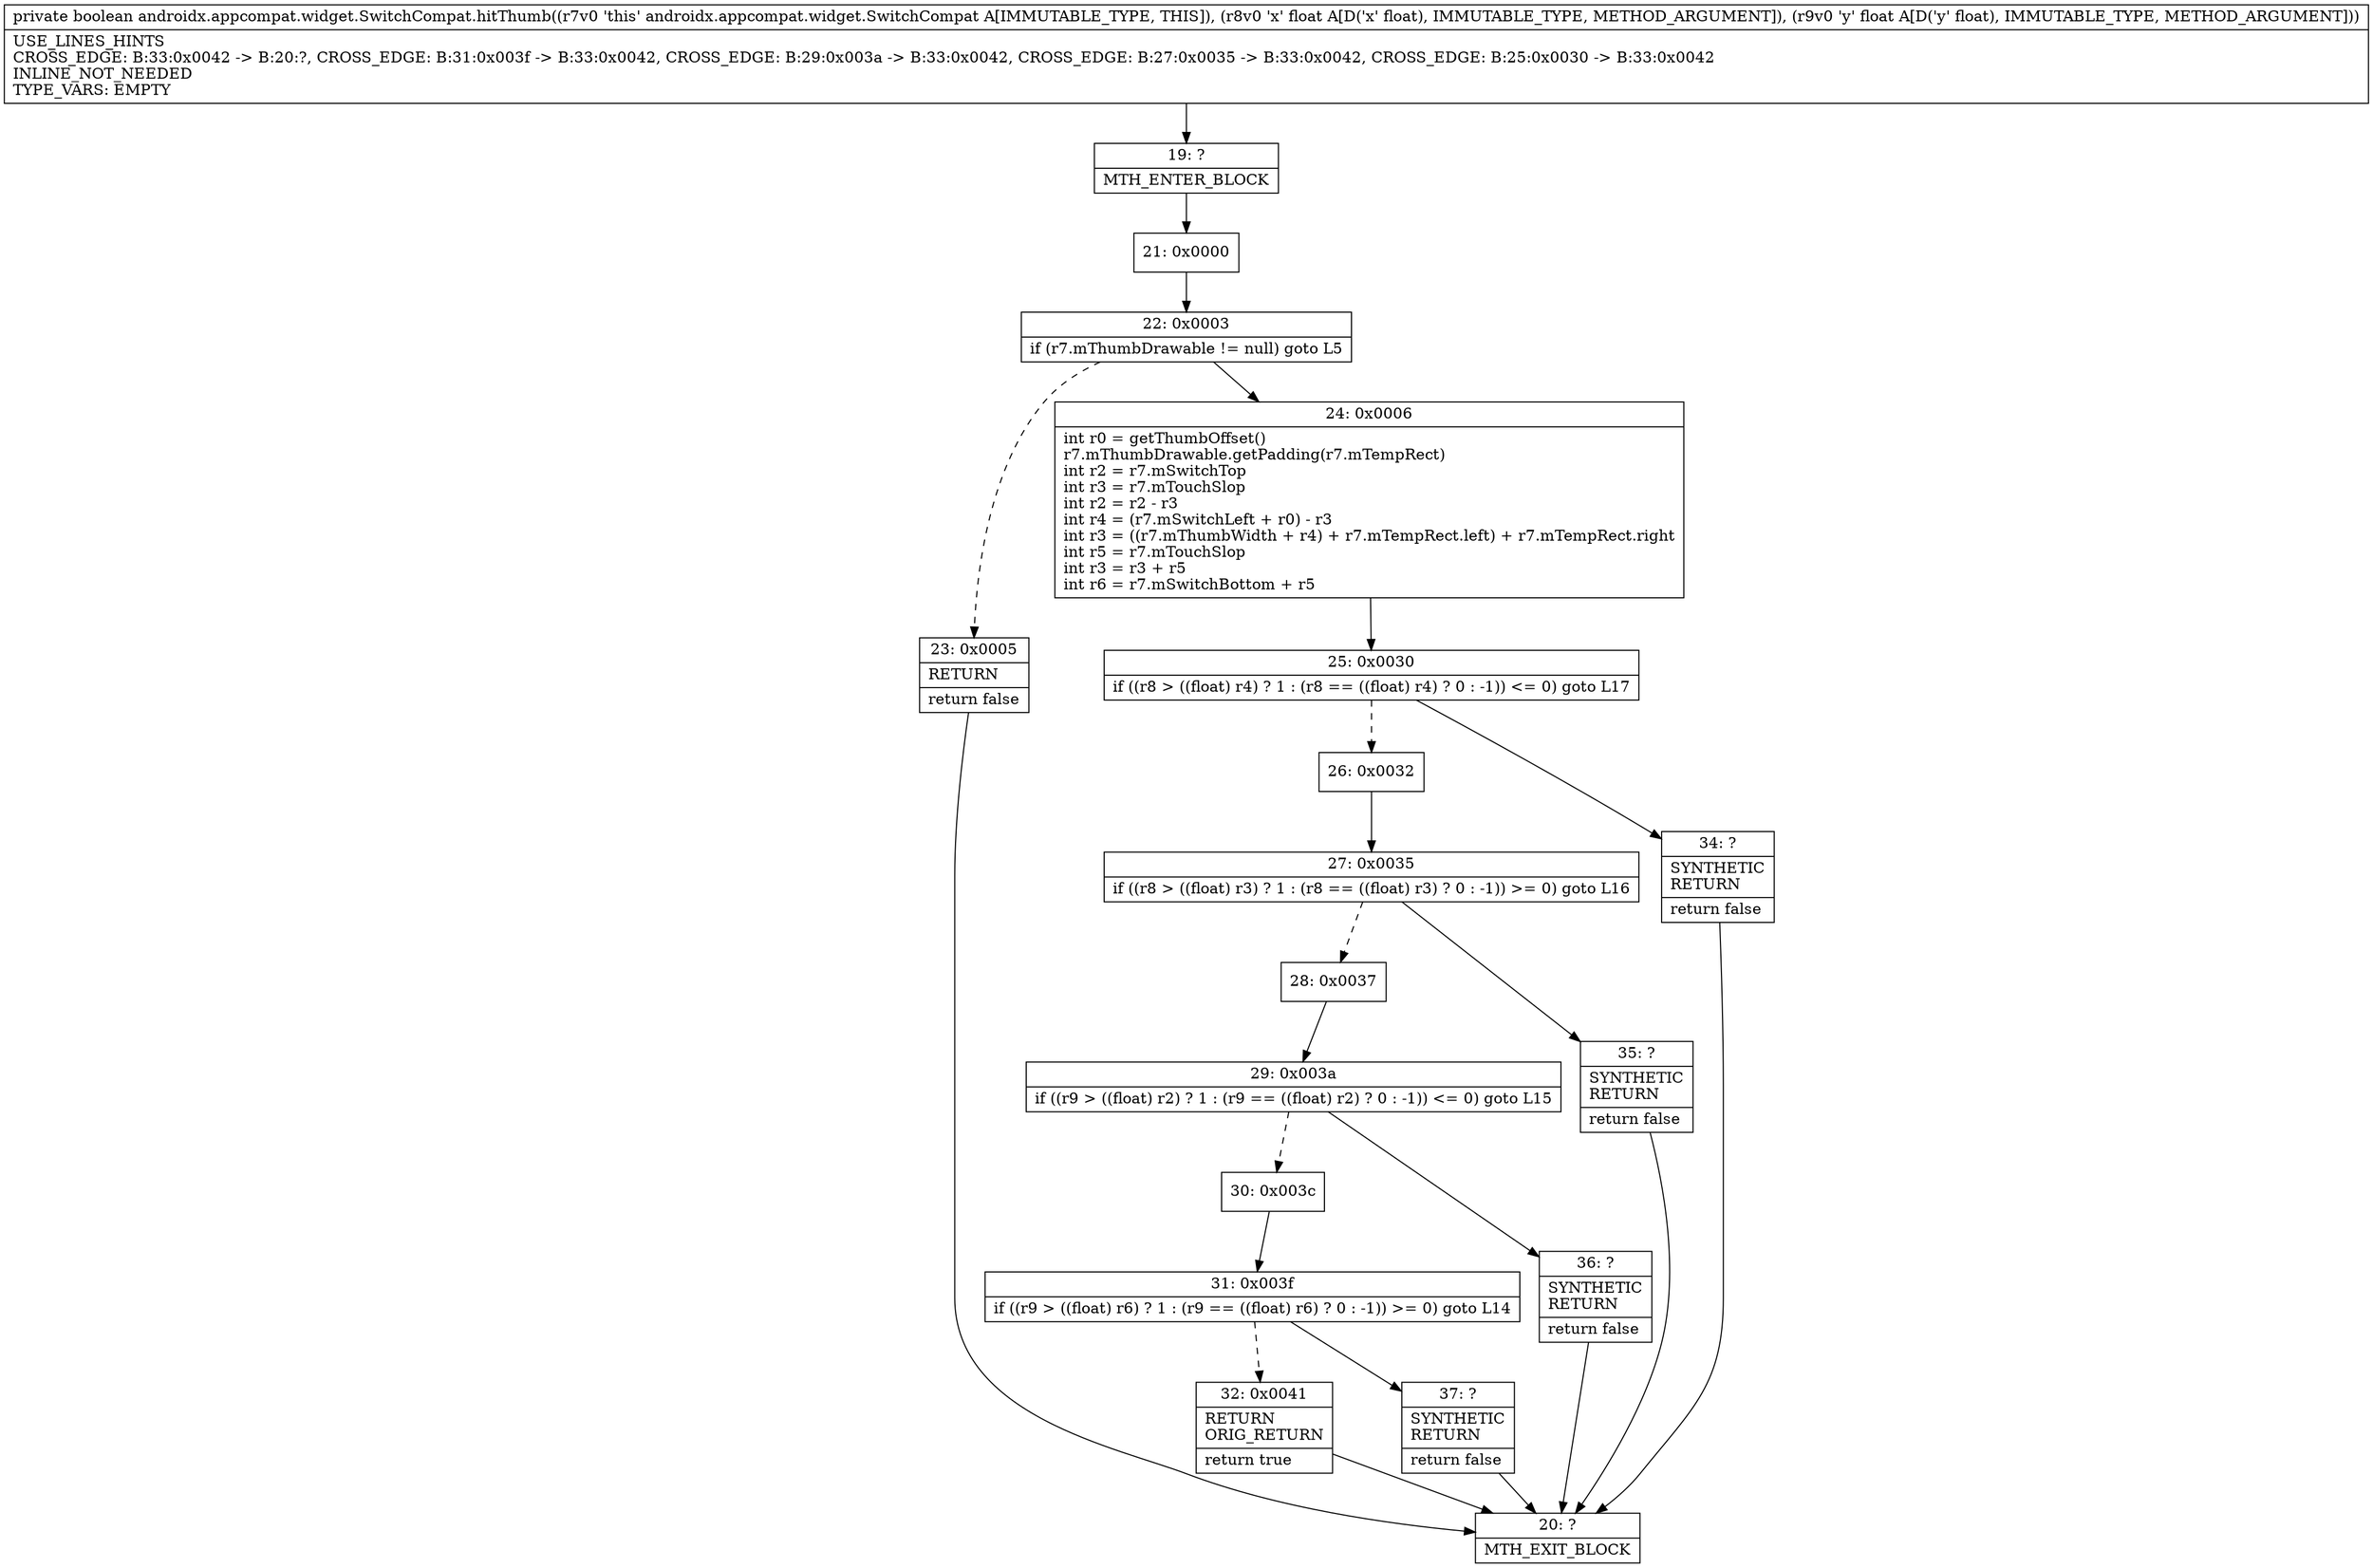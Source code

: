 digraph "CFG forandroidx.appcompat.widget.SwitchCompat.hitThumb(FF)Z" {
Node_19 [shape=record,label="{19\:\ ?|MTH_ENTER_BLOCK\l}"];
Node_21 [shape=record,label="{21\:\ 0x0000}"];
Node_22 [shape=record,label="{22\:\ 0x0003|if (r7.mThumbDrawable != null) goto L5\l}"];
Node_23 [shape=record,label="{23\:\ 0x0005|RETURN\l|return false\l}"];
Node_20 [shape=record,label="{20\:\ ?|MTH_EXIT_BLOCK\l}"];
Node_24 [shape=record,label="{24\:\ 0x0006|int r0 = getThumbOffset()\lr7.mThumbDrawable.getPadding(r7.mTempRect)\lint r2 = r7.mSwitchTop\lint r3 = r7.mTouchSlop\lint r2 = r2 \- r3\lint r4 = (r7.mSwitchLeft + r0) \- r3\lint r3 = ((r7.mThumbWidth + r4) + r7.mTempRect.left) + r7.mTempRect.right\lint r5 = r7.mTouchSlop\lint r3 = r3 + r5\lint r6 = r7.mSwitchBottom + r5\l}"];
Node_25 [shape=record,label="{25\:\ 0x0030|if ((r8 \> ((float) r4) ? 1 : (r8 == ((float) r4) ? 0 : \-1)) \<= 0) goto L17\l}"];
Node_26 [shape=record,label="{26\:\ 0x0032}"];
Node_27 [shape=record,label="{27\:\ 0x0035|if ((r8 \> ((float) r3) ? 1 : (r8 == ((float) r3) ? 0 : \-1)) \>= 0) goto L16\l}"];
Node_28 [shape=record,label="{28\:\ 0x0037}"];
Node_29 [shape=record,label="{29\:\ 0x003a|if ((r9 \> ((float) r2) ? 1 : (r9 == ((float) r2) ? 0 : \-1)) \<= 0) goto L15\l}"];
Node_30 [shape=record,label="{30\:\ 0x003c}"];
Node_31 [shape=record,label="{31\:\ 0x003f|if ((r9 \> ((float) r6) ? 1 : (r9 == ((float) r6) ? 0 : \-1)) \>= 0) goto L14\l}"];
Node_32 [shape=record,label="{32\:\ 0x0041|RETURN\lORIG_RETURN\l|return true\l}"];
Node_37 [shape=record,label="{37\:\ ?|SYNTHETIC\lRETURN\l|return false\l}"];
Node_36 [shape=record,label="{36\:\ ?|SYNTHETIC\lRETURN\l|return false\l}"];
Node_35 [shape=record,label="{35\:\ ?|SYNTHETIC\lRETURN\l|return false\l}"];
Node_34 [shape=record,label="{34\:\ ?|SYNTHETIC\lRETURN\l|return false\l}"];
MethodNode[shape=record,label="{private boolean androidx.appcompat.widget.SwitchCompat.hitThumb((r7v0 'this' androidx.appcompat.widget.SwitchCompat A[IMMUTABLE_TYPE, THIS]), (r8v0 'x' float A[D('x' float), IMMUTABLE_TYPE, METHOD_ARGUMENT]), (r9v0 'y' float A[D('y' float), IMMUTABLE_TYPE, METHOD_ARGUMENT]))  | USE_LINES_HINTS\lCROSS_EDGE: B:33:0x0042 \-\> B:20:?, CROSS_EDGE: B:31:0x003f \-\> B:33:0x0042, CROSS_EDGE: B:29:0x003a \-\> B:33:0x0042, CROSS_EDGE: B:27:0x0035 \-\> B:33:0x0042, CROSS_EDGE: B:25:0x0030 \-\> B:33:0x0042\lINLINE_NOT_NEEDED\lTYPE_VARS: EMPTY\l}"];
MethodNode -> Node_19;Node_19 -> Node_21;
Node_21 -> Node_22;
Node_22 -> Node_23[style=dashed];
Node_22 -> Node_24;
Node_23 -> Node_20;
Node_24 -> Node_25;
Node_25 -> Node_26[style=dashed];
Node_25 -> Node_34;
Node_26 -> Node_27;
Node_27 -> Node_28[style=dashed];
Node_27 -> Node_35;
Node_28 -> Node_29;
Node_29 -> Node_30[style=dashed];
Node_29 -> Node_36;
Node_30 -> Node_31;
Node_31 -> Node_32[style=dashed];
Node_31 -> Node_37;
Node_32 -> Node_20;
Node_37 -> Node_20;
Node_36 -> Node_20;
Node_35 -> Node_20;
Node_34 -> Node_20;
}

